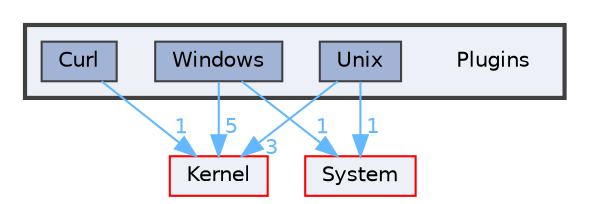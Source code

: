 digraph "Plugins"
{
 // LATEX_PDF_SIZE
  bgcolor="transparent";
  edge [fontname=Helvetica,fontsize=10,labelfontname=Helvetica,labelfontsize=10];
  node [fontname=Helvetica,fontsize=10,shape=box,height=0.2,width=0.4];
  compound=true
  subgraph clusterdir_0b4eaef40a1fe20bedafe9e8e719ce66 {
    graph [ bgcolor="#edf0f7", pencolor="grey25", label="", fontname=Helvetica,fontsize=10 style="filled,bold", URL="dir_0b4eaef40a1fe20bedafe9e8e719ce66.html",tooltip=""]
    dir_0b4eaef40a1fe20bedafe9e8e719ce66 [shape=plaintext, label="Plugins"];
  dir_81074d4e45b8ae0a8f11695606d450a6 [label="Curl", fillcolor="#a2b4d6", color="grey25", style="filled", URL="dir_81074d4e45b8ae0a8f11695606d450a6.html",tooltip=""];
  dir_057e22ae823247b6d3c91772c1fe83df [label="Unix", fillcolor="#a2b4d6", color="grey25", style="filled", URL="dir_057e22ae823247b6d3c91772c1fe83df.html",tooltip=""];
  dir_c8b7620d1fc4e946f8a62733f7cb2997 [label="Windows", fillcolor="#a2b4d6", color="grey25", style="filled", URL="dir_c8b7620d1fc4e946f8a62733f7cb2997.html",tooltip=""];
  }
  dir_52bed8acfaac088d5968cb2c84d7645d [label="Kernel", fillcolor="#edf0f7", color="red", style="filled", URL="dir_52bed8acfaac088d5968cb2c84d7645d.html",tooltip=""];
  dir_9af51e3826d4f9e80d9103b2de543e84 [label="System", fillcolor="#edf0f7", color="red", style="filled", URL="dir_9af51e3826d4f9e80d9103b2de543e84.html",tooltip=""];
  dir_81074d4e45b8ae0a8f11695606d450a6->dir_52bed8acfaac088d5968cb2c84d7645d [headlabel="1", labeldistance=1.5 headhref="dir_000007_000018.html" color="steelblue1" fontcolor="steelblue1"];
  dir_057e22ae823247b6d3c91772c1fe83df->dir_52bed8acfaac088d5968cb2c84d7645d [headlabel="3", labeldistance=1.5 headhref="dir_000035_000018.html" color="steelblue1" fontcolor="steelblue1"];
  dir_057e22ae823247b6d3c91772c1fe83df->dir_9af51e3826d4f9e80d9103b2de543e84 [headlabel="1", labeldistance=1.5 headhref="dir_000035_000030.html" color="steelblue1" fontcolor="steelblue1"];
  dir_c8b7620d1fc4e946f8a62733f7cb2997->dir_52bed8acfaac088d5968cb2c84d7645d [headlabel="5", labeldistance=1.5 headhref="dir_000036_000018.html" color="steelblue1" fontcolor="steelblue1"];
  dir_c8b7620d1fc4e946f8a62733f7cb2997->dir_9af51e3826d4f9e80d9103b2de543e84 [headlabel="1", labeldistance=1.5 headhref="dir_000036_000030.html" color="steelblue1" fontcolor="steelblue1"];
}
